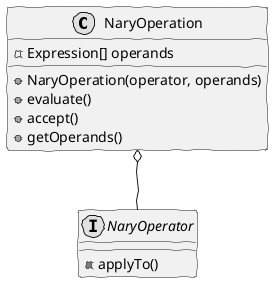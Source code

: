 @startuml  dm.png
skinparam handwritten true
skinparam monochrome true
skinparam packageStyle rect
skinparam defaultFontName FG Virgil
skinparam shadowing false

hide empty methods

class NaryOperation << (C,yellow) >> {
	-Expression[] operands
	+NaryOperation(operator, operands)
	+evaluate()
	+accept()
	+getOperands()
}

interface NaryOperator << (I, yellow) >>{
	-applyTo()
}

NaryOperation o-- NaryOperator

@enduml